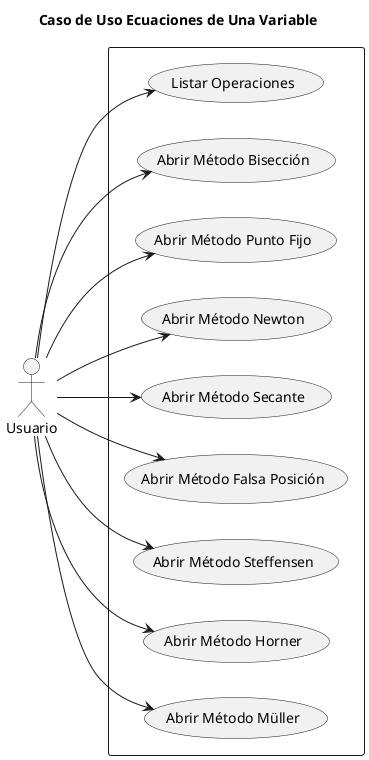 @startuml

title Caso de Uso Ecuaciones de Una Variable

left to right direction

actor Usuario as user

rectangle  {
    usecase "Listar Operaciones" as listarOper
    usecase "Abrir Método Bisección" as bisection
    usecase "Abrir Método Punto Fijo" as fixedPoint
    usecase "Abrir Método Newton" as newton
    usecase "Abrir Método Secante" as secant
    usecase "Abrir Método Falsa Posición" as falsePosition
    usecase "Abrir Método Steffensen" as steffensen
    usecase "Abrir Método Horner" as horner
    usecase "Abrir Método Müller" as müller
}

user --> listarOper: ""
user --> bisection: ""
user --> fixedPoint: ""
user --> newton: ""
user --> secant: ""
user --> falsePosition: ""
user --> steffensen: ""
user --> horner: ""
user --> müller: ""

@enduml